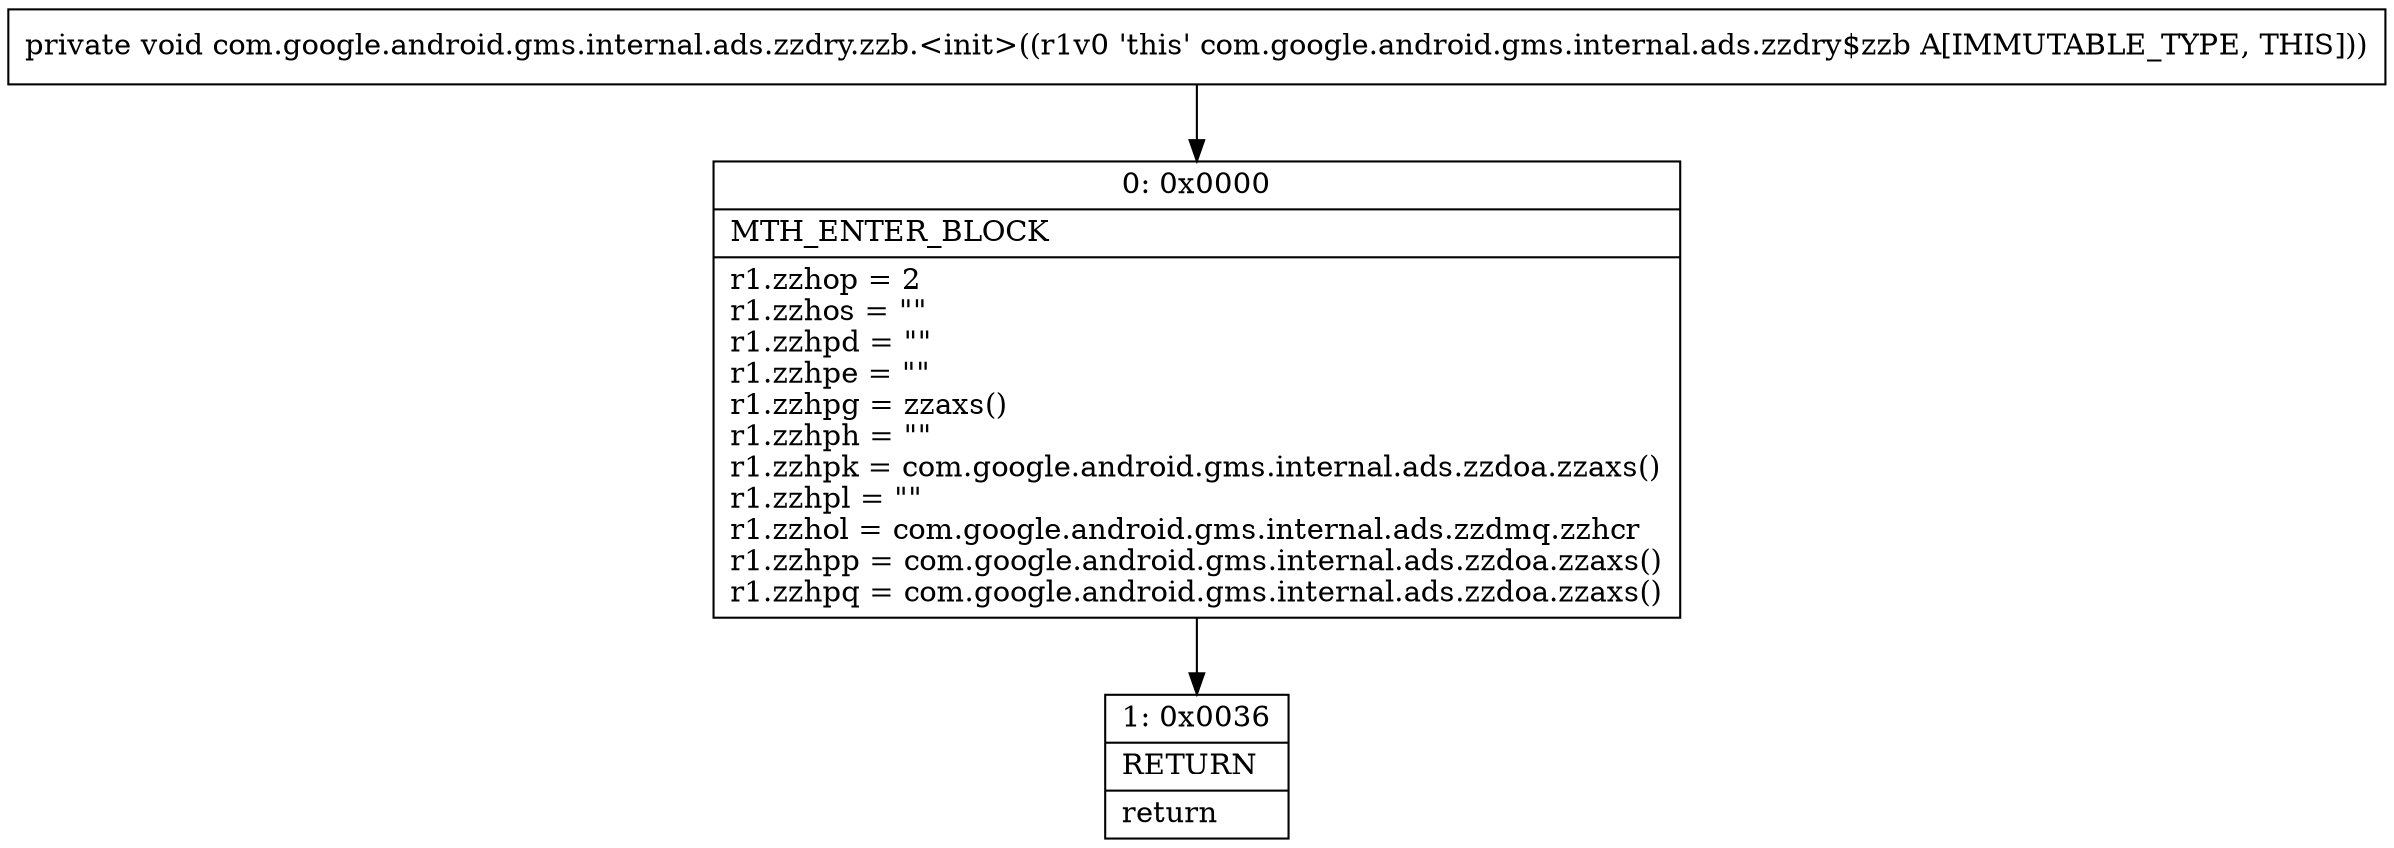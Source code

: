 digraph "CFG forcom.google.android.gms.internal.ads.zzdry.zzb.\<init\>()V" {
Node_0 [shape=record,label="{0\:\ 0x0000|MTH_ENTER_BLOCK\l|r1.zzhop = 2\lr1.zzhos = \"\"\lr1.zzhpd = \"\"\lr1.zzhpe = \"\"\lr1.zzhpg = zzaxs()\lr1.zzhph = \"\"\lr1.zzhpk = com.google.android.gms.internal.ads.zzdoa.zzaxs()\lr1.zzhpl = \"\"\lr1.zzhol = com.google.android.gms.internal.ads.zzdmq.zzhcr\lr1.zzhpp = com.google.android.gms.internal.ads.zzdoa.zzaxs()\lr1.zzhpq = com.google.android.gms.internal.ads.zzdoa.zzaxs()\l}"];
Node_1 [shape=record,label="{1\:\ 0x0036|RETURN\l|return\l}"];
MethodNode[shape=record,label="{private void com.google.android.gms.internal.ads.zzdry.zzb.\<init\>((r1v0 'this' com.google.android.gms.internal.ads.zzdry$zzb A[IMMUTABLE_TYPE, THIS])) }"];
MethodNode -> Node_0;
Node_0 -> Node_1;
}

